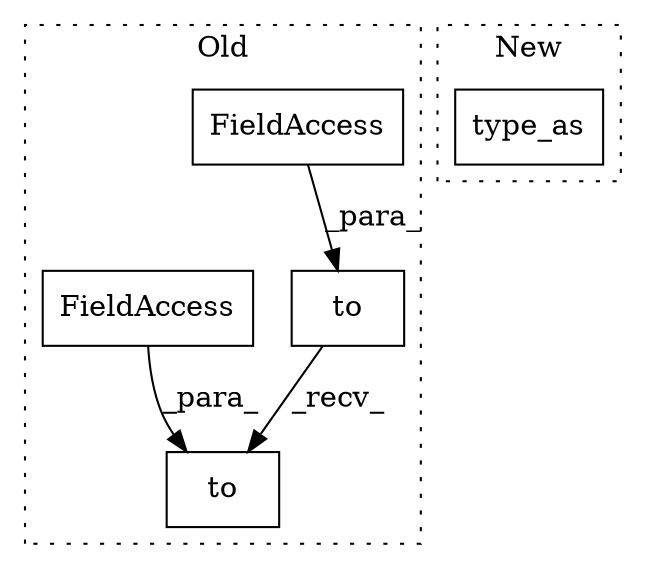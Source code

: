 digraph G {
subgraph cluster0 {
1 [label="to" a="32" s="7005,7014" l="3,1" shape="box"];
3 [label="FieldAccess" a="22" s="7008" l="6" shape="box"];
4 [label="to" a="32" s="7016,7024" l="3,1" shape="box"];
5 [label="FieldAccess" a="22" s="7019" l="5" shape="box"];
label = "Old";
style="dotted";
}
subgraph cluster1 {
2 [label="type_as" a="32" s="6909,6922" l="8,1" shape="box"];
label = "New";
style="dotted";
}
1 -> 4 [label="_recv_"];
3 -> 1 [label="_para_"];
5 -> 4 [label="_para_"];
}